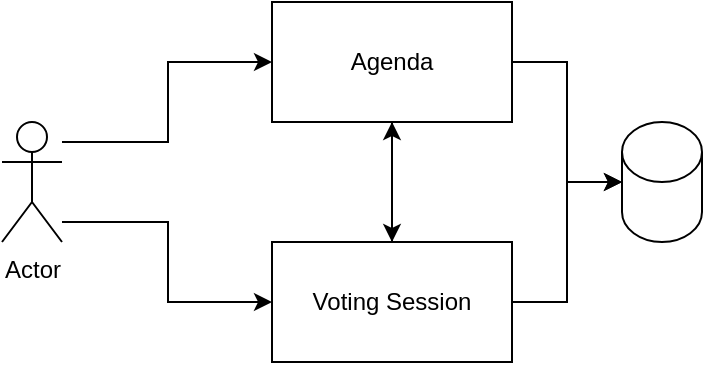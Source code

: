 <mxfile version="21.7.1" type="device">
  <diagram name="Page-1" id="92cY7opVzlvimclt7XXD">
    <mxGraphModel dx="1434" dy="790" grid="1" gridSize="10" guides="1" tooltips="1" connect="1" arrows="1" fold="1" page="1" pageScale="1" pageWidth="850" pageHeight="1100" math="0" shadow="0">
      <root>
        <mxCell id="0" />
        <mxCell id="1" parent="0" />
        <mxCell id="g5eJ_ZQ_Ws9OvqG0GfGR-8" style="edgeStyle=orthogonalEdgeStyle;rounded=0;orthogonalLoop=1;jettySize=auto;html=1;entryX=0;entryY=0.5;entryDx=0;entryDy=0;entryPerimeter=0;" parent="1" source="g5eJ_ZQ_Ws9OvqG0GfGR-1" target="g5eJ_ZQ_Ws9OvqG0GfGR-6" edge="1">
          <mxGeometry relative="1" as="geometry" />
        </mxCell>
        <mxCell id="EBtbRSLZ2DDw6ekeUOOA-2" style="edgeStyle=orthogonalEdgeStyle;rounded=0;orthogonalLoop=1;jettySize=auto;html=1;" parent="1" source="g5eJ_ZQ_Ws9OvqG0GfGR-1" edge="1">
          <mxGeometry relative="1" as="geometry">
            <mxPoint x="765" y="330" as="targetPoint" />
          </mxGeometry>
        </mxCell>
        <mxCell id="g5eJ_ZQ_Ws9OvqG0GfGR-1" value="Agenda" style="rounded=0;whiteSpace=wrap;html=1;" parent="1" vertex="1">
          <mxGeometry x="705" y="210" width="120" height="60" as="geometry" />
        </mxCell>
        <mxCell id="EBtbRSLZ2DDw6ekeUOOA-1" style="edgeStyle=orthogonalEdgeStyle;rounded=0;orthogonalLoop=1;jettySize=auto;html=1;entryX=0.5;entryY=1;entryDx=0;entryDy=0;" parent="1" source="g5eJ_ZQ_Ws9OvqG0GfGR-2" target="g5eJ_ZQ_Ws9OvqG0GfGR-1" edge="1">
          <mxGeometry relative="1" as="geometry" />
        </mxCell>
        <mxCell id="tavmuQeRlUjhXEarxmt--3" style="edgeStyle=orthogonalEdgeStyle;rounded=0;orthogonalLoop=1;jettySize=auto;html=1;entryX=0;entryY=0.5;entryDx=0;entryDy=0;entryPerimeter=0;" edge="1" parent="1" source="g5eJ_ZQ_Ws9OvqG0GfGR-2" target="g5eJ_ZQ_Ws9OvqG0GfGR-6">
          <mxGeometry relative="1" as="geometry" />
        </mxCell>
        <mxCell id="g5eJ_ZQ_Ws9OvqG0GfGR-2" value="Voting Session" style="rounded=0;whiteSpace=wrap;html=1;" parent="1" vertex="1">
          <mxGeometry x="705" y="330" width="120" height="60" as="geometry" />
        </mxCell>
        <mxCell id="g5eJ_ZQ_Ws9OvqG0GfGR-4" style="edgeStyle=orthogonalEdgeStyle;rounded=0;orthogonalLoop=1;jettySize=auto;html=1;entryX=0;entryY=0.5;entryDx=0;entryDy=0;" parent="1" target="g5eJ_ZQ_Ws9OvqG0GfGR-1" edge="1">
          <mxGeometry relative="1" as="geometry">
            <Array as="points">
              <mxPoint x="653" y="280" />
              <mxPoint x="653" y="240" />
            </Array>
            <mxPoint x="600" y="280" as="sourcePoint" />
          </mxGeometry>
        </mxCell>
        <mxCell id="g5eJ_ZQ_Ws9OvqG0GfGR-5" style="edgeStyle=orthogonalEdgeStyle;rounded=0;orthogonalLoop=1;jettySize=auto;html=1;entryX=0;entryY=0.5;entryDx=0;entryDy=0;" parent="1" target="g5eJ_ZQ_Ws9OvqG0GfGR-2" edge="1">
          <mxGeometry relative="1" as="geometry">
            <Array as="points">
              <mxPoint x="653" y="320" />
              <mxPoint x="653" y="360" />
            </Array>
            <mxPoint x="600" y="320" as="sourcePoint" />
          </mxGeometry>
        </mxCell>
        <mxCell id="g5eJ_ZQ_Ws9OvqG0GfGR-6" value="" style="shape=cylinder3;whiteSpace=wrap;html=1;boundedLbl=1;backgroundOutline=1;size=15;" parent="1" vertex="1">
          <mxGeometry x="880" y="270" width="40" height="60" as="geometry" />
        </mxCell>
        <mxCell id="g5eJ_ZQ_Ws9OvqG0GfGR-19" value="Actor" style="shape=umlActor;verticalLabelPosition=bottom;verticalAlign=top;html=1;outlineConnect=0;" parent="1" vertex="1">
          <mxGeometry x="570" y="270" width="30" height="60" as="geometry" />
        </mxCell>
      </root>
    </mxGraphModel>
  </diagram>
</mxfile>
